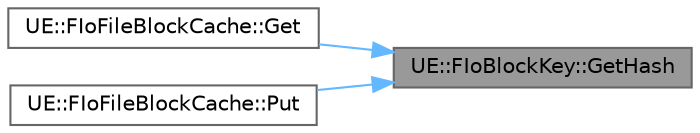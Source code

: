 digraph "UE::FIoBlockKey::GetHash"
{
 // INTERACTIVE_SVG=YES
 // LATEX_PDF_SIZE
  bgcolor="transparent";
  edge [fontname=Helvetica,fontsize=10,labelfontname=Helvetica,labelfontsize=10];
  node [fontname=Helvetica,fontsize=10,shape=box,height=0.2,width=0.4];
  rankdir="RL";
  Node1 [id="Node000001",label="UE::FIoBlockKey::GetHash",height=0.2,width=0.4,color="gray40", fillcolor="grey60", style="filled", fontcolor="black",tooltip=" "];
  Node1 -> Node2 [id="edge1_Node000001_Node000002",dir="back",color="steelblue1",style="solid",tooltip=" "];
  Node2 [id="Node000002",label="UE::FIoFileBlockCache::Get",height=0.2,width=0.4,color="grey40", fillcolor="white", style="filled",URL="$db/dc3/classUE_1_1FIoFileBlockCache.html#a8cfcd4f196d83da6841e9bd8278f0e64",tooltip=" "];
  Node1 -> Node3 [id="edge2_Node000001_Node000003",dir="back",color="steelblue1",style="solid",tooltip=" "];
  Node3 [id="Node000003",label="UE::FIoFileBlockCache::Put",height=0.2,width=0.4,color="grey40", fillcolor="white", style="filled",URL="$db/dc3/classUE_1_1FIoFileBlockCache.html#a26751d127af2204424b21e0b7005260b",tooltip=" "];
}

